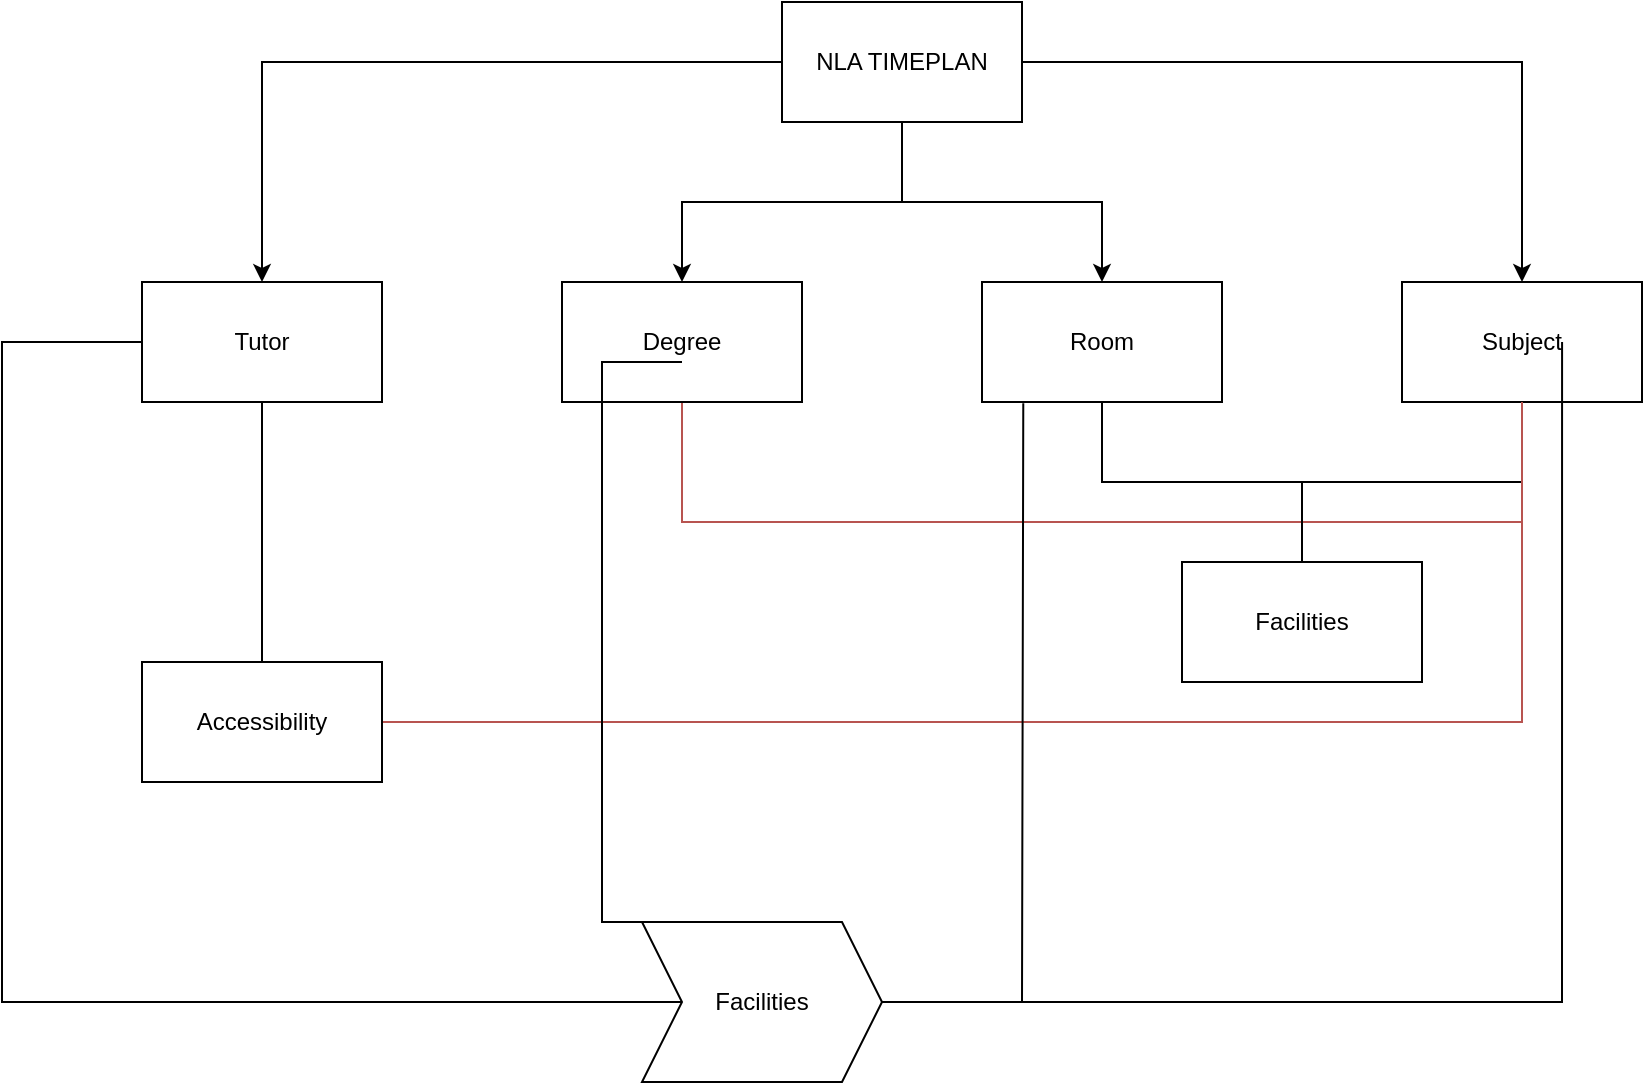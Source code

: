 <mxfile version="20.2.8" type="device"><diagram id="AIWVR8kxpaQ9IRMLLq9j" name="Page-1"><mxGraphModel dx="2062" dy="1265" grid="1" gridSize="10" guides="1" tooltips="1" connect="1" arrows="1" fold="1" page="1" pageScale="1" pageWidth="850" pageHeight="1100" math="0" shadow="0"><root><mxCell id="0"/><mxCell id="1" parent="0"/><mxCell id="3-oCYo7xOmOz6Obym4W8-3" value="" style="edgeStyle=orthogonalEdgeStyle;rounded=0;orthogonalLoop=1;jettySize=auto;html=1;" parent="1" source="3-oCYo7xOmOz6Obym4W8-1" target="3-oCYo7xOmOz6Obym4W8-2" edge="1"><mxGeometry relative="1" as="geometry"/></mxCell><mxCell id="3-oCYo7xOmOz6Obym4W8-5" value="" style="edgeStyle=orthogonalEdgeStyle;rounded=0;orthogonalLoop=1;jettySize=auto;html=1;" parent="1" source="3-oCYo7xOmOz6Obym4W8-1" target="3-oCYo7xOmOz6Obym4W8-4" edge="1"><mxGeometry relative="1" as="geometry"/></mxCell><mxCell id="3-oCYo7xOmOz6Obym4W8-7" value="" style="edgeStyle=orthogonalEdgeStyle;rounded=0;orthogonalLoop=1;jettySize=auto;html=1;" parent="1" source="3-oCYo7xOmOz6Obym4W8-1" target="3-oCYo7xOmOz6Obym4W8-6" edge="1"><mxGeometry relative="1" as="geometry"/></mxCell><mxCell id="3-oCYo7xOmOz6Obym4W8-9" value="" style="edgeStyle=orthogonalEdgeStyle;rounded=0;orthogonalLoop=1;jettySize=auto;html=1;" parent="1" source="3-oCYo7xOmOz6Obym4W8-1" target="3-oCYo7xOmOz6Obym4W8-8" edge="1"><mxGeometry relative="1" as="geometry"/></mxCell><mxCell id="3-oCYo7xOmOz6Obym4W8-1" value="NLA TIMEPLAN" style="whiteSpace=wrap;html=1;" parent="1" vertex="1"><mxGeometry x="400" y="30" width="120" height="60" as="geometry"/></mxCell><mxCell id="3-oCYo7xOmOz6Obym4W8-2" value="Room" style="whiteSpace=wrap;html=1;" parent="1" vertex="1"><mxGeometry x="500" y="170" width="120" height="60" as="geometry"/></mxCell><mxCell id="XBl_PwGLweGYLhMGzAqo-5" style="edgeStyle=orthogonalEdgeStyle;rounded=0;orthogonalLoop=1;jettySize=auto;html=1;fillColor=#f8cecc;strokeColor=#b85450;endArrow=none;endFill=0;" edge="1" parent="1" source="3-oCYo7xOmOz6Obym4W8-4" target="3-oCYo7xOmOz6Obym4W8-6"><mxGeometry relative="1" as="geometry"><Array as="points"><mxPoint x="770" y="290"/><mxPoint x="350" y="290"/></Array></mxGeometry></mxCell><mxCell id="3-oCYo7xOmOz6Obym4W8-4" value="Subject" style="whiteSpace=wrap;html=1;" parent="1" vertex="1"><mxGeometry x="710" y="170" width="120" height="60" as="geometry"/></mxCell><mxCell id="3-oCYo7xOmOz6Obym4W8-6" value="Degree" style="whiteSpace=wrap;html=1;" parent="1" vertex="1"><mxGeometry x="290" y="170" width="120" height="60" as="geometry"/></mxCell><mxCell id="3-oCYo7xOmOz6Obym4W8-8" value="Tutor" style="whiteSpace=wrap;html=1;" parent="1" vertex="1"><mxGeometry x="80" y="170" width="120" height="60" as="geometry"/></mxCell><mxCell id="XBl_PwGLweGYLhMGzAqo-3" style="edgeStyle=orthogonalEdgeStyle;rounded=0;orthogonalLoop=1;jettySize=auto;html=1;endArrow=none;endFill=0;" edge="1" parent="1" source="XBl_PwGLweGYLhMGzAqo-2" target="3-oCYo7xOmOz6Obym4W8-2"><mxGeometry relative="1" as="geometry"/></mxCell><mxCell id="XBl_PwGLweGYLhMGzAqo-4" style="edgeStyle=orthogonalEdgeStyle;rounded=0;orthogonalLoop=1;jettySize=auto;html=1;endArrow=none;endFill=0;" edge="1" parent="1" source="XBl_PwGLweGYLhMGzAqo-2" target="3-oCYo7xOmOz6Obym4W8-4"><mxGeometry relative="1" as="geometry"/></mxCell><mxCell id="XBl_PwGLweGYLhMGzAqo-2" value="Facilities" style="whiteSpace=wrap;html=1;" vertex="1" parent="1"><mxGeometry x="600" y="310" width="120" height="60" as="geometry"/></mxCell><mxCell id="XBl_PwGLweGYLhMGzAqo-7" style="edgeStyle=orthogonalEdgeStyle;rounded=0;orthogonalLoop=1;jettySize=auto;html=1;fillColor=#f8cecc;strokeColor=#b85450;endArrow=none;endFill=0;entryX=0.5;entryY=1;entryDx=0;entryDy=0;" edge="1" parent="1" source="XBl_PwGLweGYLhMGzAqo-6" target="3-oCYo7xOmOz6Obym4W8-4"><mxGeometry relative="1" as="geometry"><mxPoint x="770" y="240" as="targetPoint"/></mxGeometry></mxCell><mxCell id="XBl_PwGLweGYLhMGzAqo-8" style="rounded=0;orthogonalLoop=1;jettySize=auto;html=1;fillColor=#f8cecc;strokeColor=default;endArrow=none;endFill=0;" edge="1" parent="1" source="XBl_PwGLweGYLhMGzAqo-6" target="3-oCYo7xOmOz6Obym4W8-8"><mxGeometry relative="1" as="geometry"/></mxCell><mxCell id="XBl_PwGLweGYLhMGzAqo-6" value="Accessibility" style="whiteSpace=wrap;html=1;" vertex="1" parent="1"><mxGeometry x="80" y="360" width="120" height="60" as="geometry"/></mxCell><mxCell id="XBl_PwGLweGYLhMGzAqo-10" style="edgeStyle=none;rounded=0;orthogonalLoop=1;jettySize=auto;html=1;entryX=0.667;entryY=0.5;entryDx=0;entryDy=0;entryPerimeter=0;strokeColor=default;endArrow=none;endFill=0;" edge="1" parent="1" source="XBl_PwGLweGYLhMGzAqo-9" target="3-oCYo7xOmOz6Obym4W8-4"><mxGeometry relative="1" as="geometry"><Array as="points"><mxPoint x="790" y="530"/></Array></mxGeometry></mxCell><mxCell id="XBl_PwGLweGYLhMGzAqo-11" style="edgeStyle=none;rounded=0;orthogonalLoop=1;jettySize=auto;html=1;strokeColor=default;endArrow=none;endFill=0;" edge="1" parent="1" source="XBl_PwGLweGYLhMGzAqo-9" target="3-oCYo7xOmOz6Obym4W8-8"><mxGeometry relative="1" as="geometry"><Array as="points"><mxPoint x="10" y="530"/><mxPoint x="10" y="200"/></Array></mxGeometry></mxCell><mxCell id="XBl_PwGLweGYLhMGzAqo-12" style="edgeStyle=none;rounded=0;orthogonalLoop=1;jettySize=auto;html=1;entryX=0.5;entryY=0.667;entryDx=0;entryDy=0;entryPerimeter=0;strokeColor=default;endArrow=none;endFill=0;exitX=0.25;exitY=0;exitDx=0;exitDy=0;" edge="1" parent="1" source="XBl_PwGLweGYLhMGzAqo-9" target="3-oCYo7xOmOz6Obym4W8-6"><mxGeometry relative="1" as="geometry"><Array as="points"><mxPoint x="310" y="490"/><mxPoint x="310" y="210"/></Array></mxGeometry></mxCell><mxCell id="XBl_PwGLweGYLhMGzAqo-13" style="edgeStyle=none;rounded=0;orthogonalLoop=1;jettySize=auto;html=1;strokeColor=default;endArrow=none;endFill=0;entryX=0.172;entryY=1.011;entryDx=0;entryDy=0;entryPerimeter=0;" edge="1" parent="1" source="XBl_PwGLweGYLhMGzAqo-9" target="3-oCYo7xOmOz6Obym4W8-2"><mxGeometry relative="1" as="geometry"><Array as="points"><mxPoint x="520" y="530"/></Array></mxGeometry></mxCell><mxCell id="XBl_PwGLweGYLhMGzAqo-9" value="Facilities" style="shape=step;perimeter=stepPerimeter;whiteSpace=wrap;html=1;fixedSize=1;" vertex="1" parent="1"><mxGeometry x="330" y="490" width="120" height="80" as="geometry"/></mxCell></root></mxGraphModel></diagram></mxfile>
